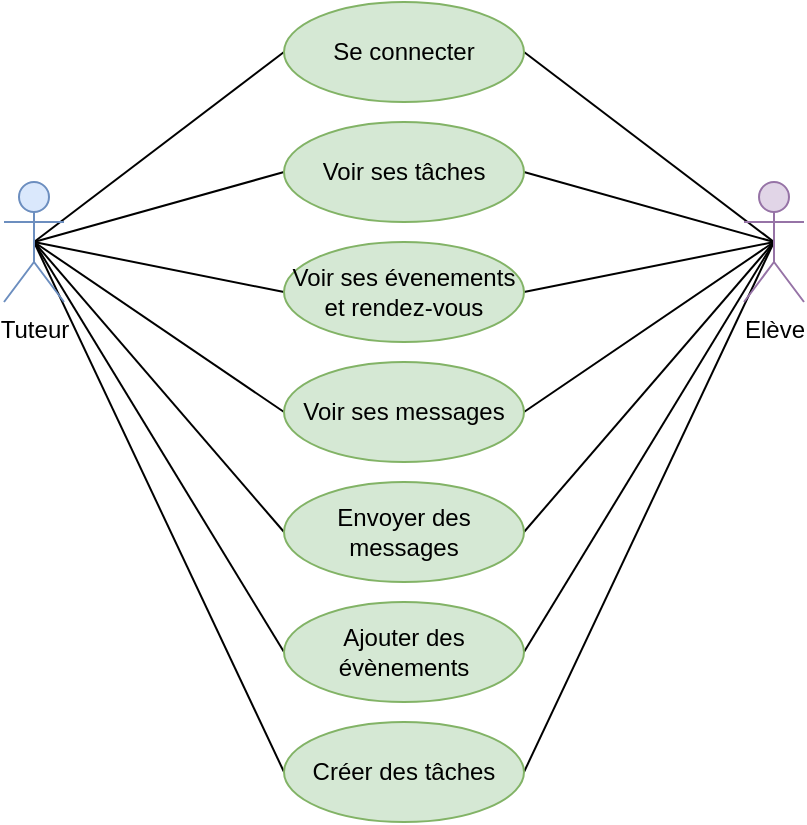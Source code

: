<mxfile version="16.5.6" type="github">
  <diagram id="5y3Y8shm7LxuJrihZbew" name="Page-1">
    <mxGraphModel dx="865" dy="568" grid="1" gridSize="10" guides="1" tooltips="1" connect="1" arrows="1" fold="1" page="1" pageScale="1" pageWidth="850" pageHeight="1100" math="0" shadow="0">
      <root>
        <mxCell id="0" />
        <mxCell id="1" parent="0" />
        <mxCell id="SRBUkLa7oLqDcEIWUBkG-21" style="edgeStyle=none;rounded=0;orthogonalLoop=1;jettySize=auto;html=1;exitX=0.5;exitY=0.5;exitDx=0;exitDy=0;exitPerimeter=0;entryX=0;entryY=0.5;entryDx=0;entryDy=0;endArrow=none;endFill=0;" edge="1" parent="1" source="SRBUkLa7oLqDcEIWUBkG-1" target="SRBUkLa7oLqDcEIWUBkG-5">
          <mxGeometry relative="1" as="geometry" />
        </mxCell>
        <mxCell id="SRBUkLa7oLqDcEIWUBkG-22" style="edgeStyle=none;rounded=0;orthogonalLoop=1;jettySize=auto;html=1;exitX=0.5;exitY=0.5;exitDx=0;exitDy=0;exitPerimeter=0;entryX=0;entryY=0.5;entryDx=0;entryDy=0;endArrow=none;endFill=0;" edge="1" parent="1" source="SRBUkLa7oLqDcEIWUBkG-1" target="SRBUkLa7oLqDcEIWUBkG-6">
          <mxGeometry relative="1" as="geometry" />
        </mxCell>
        <mxCell id="SRBUkLa7oLqDcEIWUBkG-23" style="edgeStyle=none;rounded=0;orthogonalLoop=1;jettySize=auto;html=1;exitX=0.5;exitY=0.5;exitDx=0;exitDy=0;exitPerimeter=0;entryX=0;entryY=0.5;entryDx=0;entryDy=0;endArrow=none;endFill=0;" edge="1" parent="1" source="SRBUkLa7oLqDcEIWUBkG-1" target="SRBUkLa7oLqDcEIWUBkG-7">
          <mxGeometry relative="1" as="geometry" />
        </mxCell>
        <mxCell id="SRBUkLa7oLqDcEIWUBkG-24" style="edgeStyle=none;rounded=0;orthogonalLoop=1;jettySize=auto;html=1;exitX=0.5;exitY=0.5;exitDx=0;exitDy=0;exitPerimeter=0;entryX=0;entryY=0.5;entryDx=0;entryDy=0;endArrow=none;endFill=0;" edge="1" parent="1" source="SRBUkLa7oLqDcEIWUBkG-1" target="SRBUkLa7oLqDcEIWUBkG-8">
          <mxGeometry relative="1" as="geometry" />
        </mxCell>
        <mxCell id="SRBUkLa7oLqDcEIWUBkG-25" style="edgeStyle=none;rounded=0;orthogonalLoop=1;jettySize=auto;html=1;exitX=0.5;exitY=0.5;exitDx=0;exitDy=0;exitPerimeter=0;entryX=0;entryY=0.5;entryDx=0;entryDy=0;endArrow=none;endFill=0;" edge="1" parent="1" source="SRBUkLa7oLqDcEIWUBkG-1" target="SRBUkLa7oLqDcEIWUBkG-9">
          <mxGeometry relative="1" as="geometry" />
        </mxCell>
        <mxCell id="SRBUkLa7oLqDcEIWUBkG-26" style="edgeStyle=none;rounded=0;orthogonalLoop=1;jettySize=auto;html=1;exitX=0.5;exitY=0.5;exitDx=0;exitDy=0;exitPerimeter=0;entryX=0;entryY=0.5;entryDx=0;entryDy=0;endArrow=none;endFill=0;" edge="1" parent="1" source="SRBUkLa7oLqDcEIWUBkG-1" target="SRBUkLa7oLqDcEIWUBkG-10">
          <mxGeometry relative="1" as="geometry" />
        </mxCell>
        <mxCell id="SRBUkLa7oLqDcEIWUBkG-27" style="edgeStyle=none;rounded=0;orthogonalLoop=1;jettySize=auto;html=1;exitX=0.5;exitY=0.5;exitDx=0;exitDy=0;exitPerimeter=0;entryX=0;entryY=0.5;entryDx=0;entryDy=0;endArrow=none;endFill=0;" edge="1" parent="1" source="SRBUkLa7oLqDcEIWUBkG-1" target="SRBUkLa7oLqDcEIWUBkG-11">
          <mxGeometry relative="1" as="geometry" />
        </mxCell>
        <mxCell id="SRBUkLa7oLqDcEIWUBkG-1" value="Tuteur" style="shape=umlActor;verticalLabelPosition=bottom;verticalAlign=top;html=1;outlineConnect=0;fillColor=#dae8fc;strokeColor=#6c8ebf;" vertex="1" parent="1">
          <mxGeometry x="40" y="100" width="30" height="60" as="geometry" />
        </mxCell>
        <mxCell id="SRBUkLa7oLqDcEIWUBkG-14" style="edgeStyle=none;rounded=0;orthogonalLoop=1;jettySize=auto;html=1;exitX=0.5;exitY=0.5;exitDx=0;exitDy=0;exitPerimeter=0;endArrow=none;endFill=0;entryX=1;entryY=0.5;entryDx=0;entryDy=0;" edge="1" parent="1" source="SRBUkLa7oLqDcEIWUBkG-2" target="SRBUkLa7oLqDcEIWUBkG-5">
          <mxGeometry relative="1" as="geometry">
            <mxPoint x="390" y="90.333" as="targetPoint" />
          </mxGeometry>
        </mxCell>
        <mxCell id="SRBUkLa7oLqDcEIWUBkG-15" style="edgeStyle=none;rounded=0;orthogonalLoop=1;jettySize=auto;html=1;exitX=0.5;exitY=0.5;exitDx=0;exitDy=0;exitPerimeter=0;entryX=1;entryY=0.5;entryDx=0;entryDy=0;endArrow=none;endFill=0;" edge="1" parent="1" source="SRBUkLa7oLqDcEIWUBkG-2" target="SRBUkLa7oLqDcEIWUBkG-6">
          <mxGeometry relative="1" as="geometry" />
        </mxCell>
        <mxCell id="SRBUkLa7oLqDcEIWUBkG-16" style="edgeStyle=none;rounded=0;orthogonalLoop=1;jettySize=auto;html=1;exitX=0.5;exitY=0.5;exitDx=0;exitDy=0;exitPerimeter=0;entryX=1;entryY=0.5;entryDx=0;entryDy=0;endArrow=none;endFill=0;" edge="1" parent="1" source="SRBUkLa7oLqDcEIWUBkG-2" target="SRBUkLa7oLqDcEIWUBkG-7">
          <mxGeometry relative="1" as="geometry" />
        </mxCell>
        <mxCell id="SRBUkLa7oLqDcEIWUBkG-17" style="edgeStyle=none;rounded=0;orthogonalLoop=1;jettySize=auto;html=1;exitX=0.5;exitY=0.5;exitDx=0;exitDy=0;exitPerimeter=0;entryX=1;entryY=0.5;entryDx=0;entryDy=0;endArrow=none;endFill=0;" edge="1" parent="1" source="SRBUkLa7oLqDcEIWUBkG-2" target="SRBUkLa7oLqDcEIWUBkG-8">
          <mxGeometry relative="1" as="geometry" />
        </mxCell>
        <mxCell id="SRBUkLa7oLqDcEIWUBkG-18" style="edgeStyle=none;rounded=0;orthogonalLoop=1;jettySize=auto;html=1;exitX=0.5;exitY=0.5;exitDx=0;exitDy=0;exitPerimeter=0;entryX=1;entryY=0.5;entryDx=0;entryDy=0;endArrow=none;endFill=0;" edge="1" parent="1" source="SRBUkLa7oLqDcEIWUBkG-2" target="SRBUkLa7oLqDcEIWUBkG-9">
          <mxGeometry relative="1" as="geometry" />
        </mxCell>
        <mxCell id="SRBUkLa7oLqDcEIWUBkG-19" style="edgeStyle=none;rounded=0;orthogonalLoop=1;jettySize=auto;html=1;exitX=0.5;exitY=0.5;exitDx=0;exitDy=0;exitPerimeter=0;entryX=1;entryY=0.5;entryDx=0;entryDy=0;endArrow=none;endFill=0;" edge="1" parent="1" source="SRBUkLa7oLqDcEIWUBkG-2" target="SRBUkLa7oLqDcEIWUBkG-10">
          <mxGeometry relative="1" as="geometry" />
        </mxCell>
        <mxCell id="SRBUkLa7oLqDcEIWUBkG-20" style="edgeStyle=none;rounded=0;orthogonalLoop=1;jettySize=auto;html=1;exitX=0.5;exitY=0.5;exitDx=0;exitDy=0;exitPerimeter=0;entryX=1;entryY=0.5;entryDx=0;entryDy=0;endArrow=none;endFill=0;" edge="1" parent="1" source="SRBUkLa7oLqDcEIWUBkG-2" target="SRBUkLa7oLqDcEIWUBkG-11">
          <mxGeometry relative="1" as="geometry" />
        </mxCell>
        <mxCell id="SRBUkLa7oLqDcEIWUBkG-2" value="Elève" style="shape=umlActor;verticalLabelPosition=bottom;verticalAlign=top;html=1;outlineConnect=0;fillColor=#e1d5e7;strokeColor=#9673a6;" vertex="1" parent="1">
          <mxGeometry x="410" y="100" width="30" height="60" as="geometry" />
        </mxCell>
        <mxCell id="SRBUkLa7oLqDcEIWUBkG-5" value="Se connecter" style="ellipse;whiteSpace=wrap;html=1;fillColor=#d5e8d4;strokeColor=#82b366;" vertex="1" parent="1">
          <mxGeometry x="180" y="10" width="120" height="50" as="geometry" />
        </mxCell>
        <mxCell id="SRBUkLa7oLqDcEIWUBkG-6" value="Voir ses tâches" style="ellipse;whiteSpace=wrap;html=1;fillColor=#d5e8d4;strokeColor=#82b366;" vertex="1" parent="1">
          <mxGeometry x="180" y="70" width="120" height="50" as="geometry" />
        </mxCell>
        <mxCell id="SRBUkLa7oLqDcEIWUBkG-7" value="Voir ses évenements et rendez-vous" style="ellipse;whiteSpace=wrap;html=1;fillColor=#d5e8d4;strokeColor=#82b366;" vertex="1" parent="1">
          <mxGeometry x="180" y="130" width="120" height="50" as="geometry" />
        </mxCell>
        <mxCell id="SRBUkLa7oLqDcEIWUBkG-8" value="Voir ses messages" style="ellipse;whiteSpace=wrap;html=1;fillColor=#d5e8d4;strokeColor=#82b366;" vertex="1" parent="1">
          <mxGeometry x="180" y="190" width="120" height="50" as="geometry" />
        </mxCell>
        <mxCell id="SRBUkLa7oLqDcEIWUBkG-9" value="Envoyer des messages" style="ellipse;whiteSpace=wrap;html=1;fillColor=#d5e8d4;strokeColor=#82b366;" vertex="1" parent="1">
          <mxGeometry x="180" y="250" width="120" height="50" as="geometry" />
        </mxCell>
        <mxCell id="SRBUkLa7oLqDcEIWUBkG-10" value="Ajouter des évènements" style="ellipse;whiteSpace=wrap;html=1;fillColor=#d5e8d4;strokeColor=#82b366;" vertex="1" parent="1">
          <mxGeometry x="180" y="310" width="120" height="50" as="geometry" />
        </mxCell>
        <mxCell id="SRBUkLa7oLqDcEIWUBkG-11" value="Créer des tâches" style="ellipse;whiteSpace=wrap;html=1;fillColor=#d5e8d4;strokeColor=#82b366;" vertex="1" parent="1">
          <mxGeometry x="180" y="370" width="120" height="50" as="geometry" />
        </mxCell>
      </root>
    </mxGraphModel>
  </diagram>
</mxfile>

